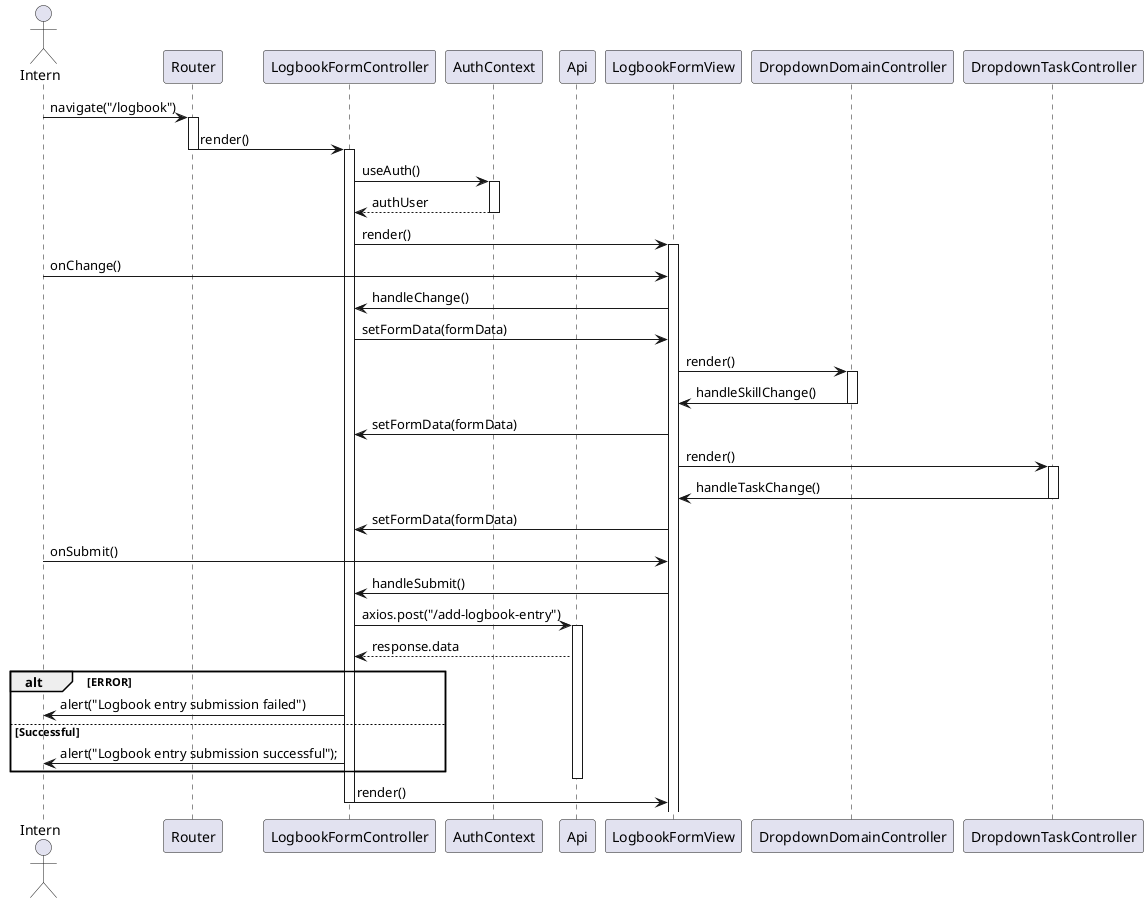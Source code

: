 @startuml LogbookSubmissionSequenceDiagram

actor Intern as User
participant Router
participant LogbookFormController
participant AuthContext
participant Api
participant LogbookFormView
participant DropdownDomainController
participant DropdownTaskController

User -> Router: navigate("/logbook")
activate Router
Router -> LogbookFormController: render()
deactivate Router

activate LogbookFormController
LogbookFormController -> AuthContext: useAuth()
activate AuthContext
AuthContext --> LogbookFormController: authUser
deactivate AuthContext
LogbookFormController -> LogbookFormView: render()
activate LogbookFormView

User -> LogbookFormView: onChange()
LogbookFormView -> LogbookFormController: handleChange()
LogbookFormController -> LogbookFormView: setFormData(formData)

LogbookFormView -> DropdownDomainController: render()
activate DropdownDomainController
DropdownDomainController -> LogbookFormView: handleSkillChange()
deactivate DropdownDomainController
LogbookFormView -> LogbookFormController: setFormData(formData)

LogbookFormView -> DropdownTaskController: render()
activate DropdownTaskController
DropdownTaskController -> LogbookFormView: handleTaskChange()
deactivate DropdownTaskController
LogbookFormView -> LogbookFormController: setFormData(formData)

User -> LogbookFormView: onSubmit()
LogbookFormView -> LogbookFormController: handleSubmit()
LogbookFormController -> Api: axios.post("/add-logbook-entry")
activate Api
Api --> LogbookFormController: response.data

alt ERROR
    LogbookFormController -> User: alert("Logbook entry submission failed")
else Successful
    LogbookFormController -> User: alert("Logbook entry submission successful");
end

deactivate Api
LogbookFormController -> LogbookFormView: render()
deactivate LogbookFormController

@enduml
